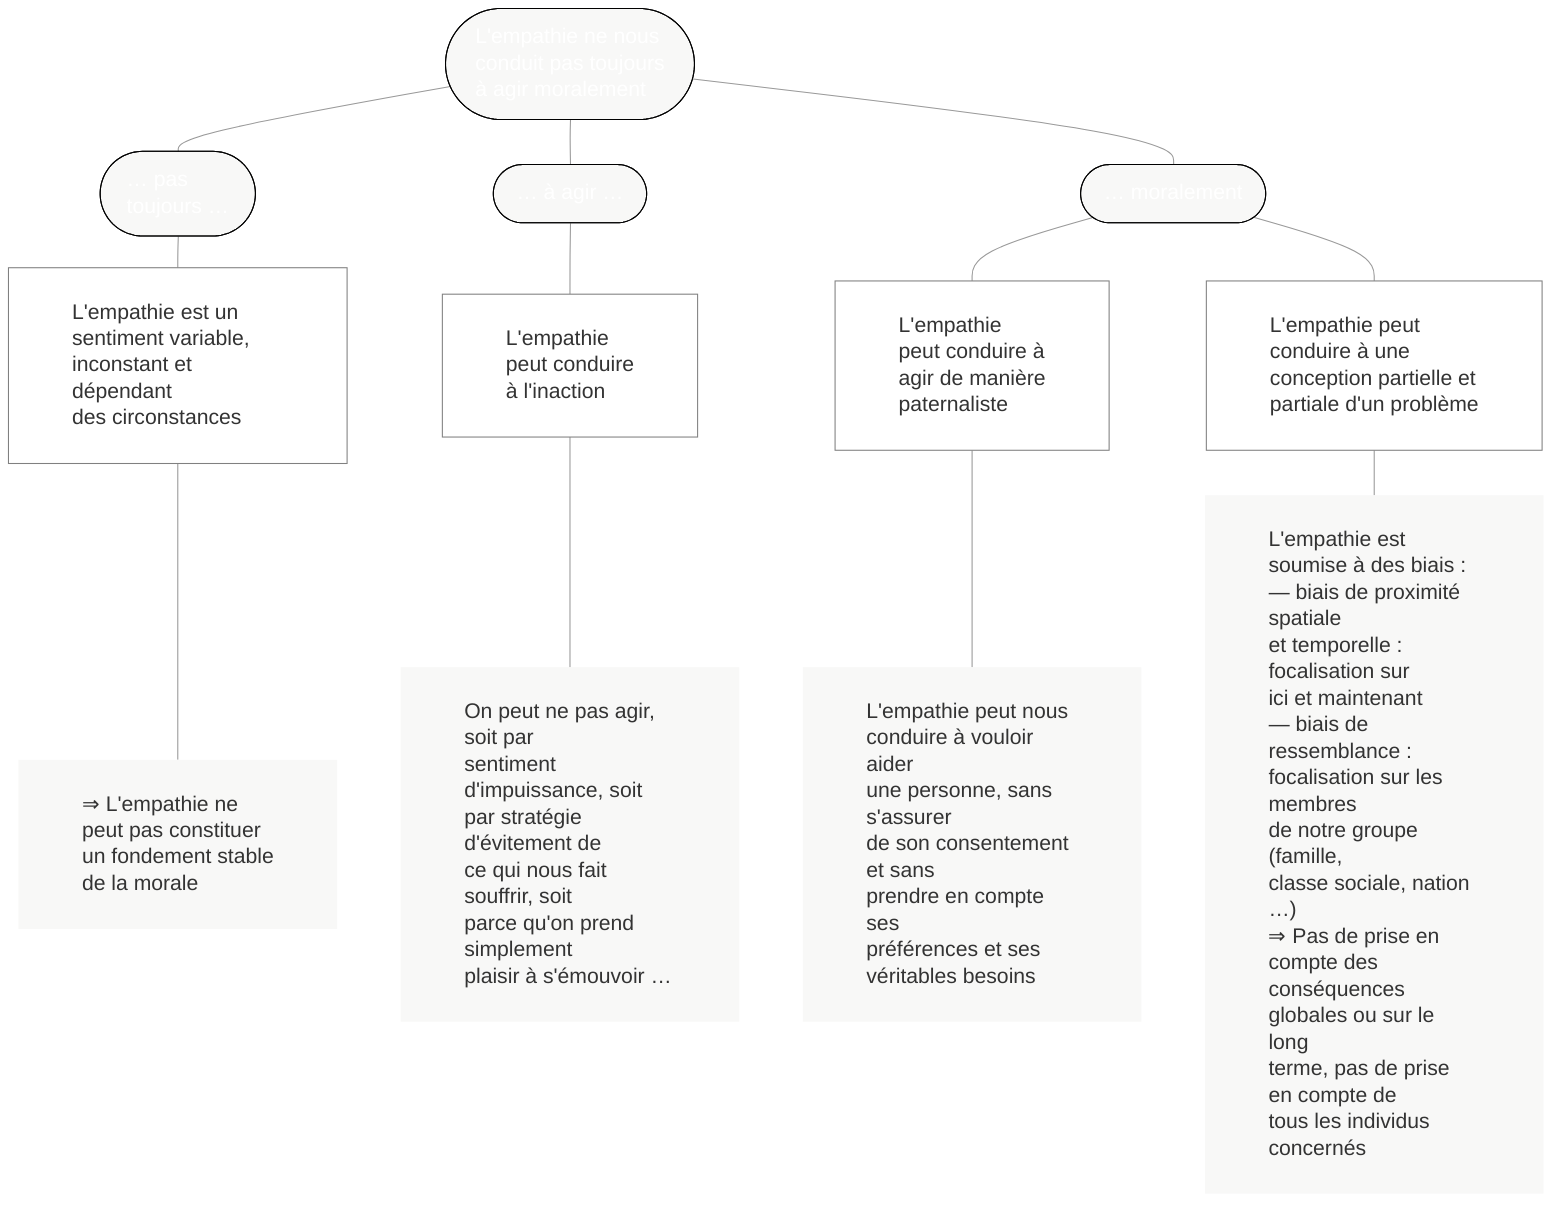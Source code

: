 %%{init{"theme":"base","themeCSS":"* {line-height:1.25em!important; font-size:20px; text-align:left!important;} g[id*=\"A\"] span {font-size:1.01em; color:white; display:block; text-align:center!important} g[id*=\"A\"] rect {fill:black}  g[id*=\"V\"] * {} g[id*=\"B\"] span {font-size:0.9em; color:white; display:block; text-align:center!important} g[id*=\"B\"] rect {fill:#6f0000; stroke:transparent} g[id*=\"C\"] rect {fill:white; stroke:grey} g[id*=\"C\"] span {font-size:0.75em; display:block; text-align:center!important} g[id*=\"D\"] span, g[id*=\"E\"] span {font-size:0.7em; display:block;} g[id*=\"D\"] rect, g[id*=\"E\"] rect {stroke:transparent!important}.edge-thickness-normal{stroke-width:1px; stroke:#999;} .edge-thickness-thick{stroke-width:1px!important;} .edge-pattern-dotted{stroke:transparent}","themeVariables":{"secondaryColor":"white","primaryColor":"hsl(60,9%,97%)","primaryBorderColor":"black"},"flowchart":{"htmlLabels":true,"padding":30,"rankSpacing":30,"nodeSpacing":60}} }%%
flowchart TD
A1(["L'empathie ne nous
conduit pas toujours
à agir moralement"])

B1(["… pas
toujours …"])
B2(["… à agir …"])
B3(["… moralement"])

C1["L'empathie est un
sentiment variable,
inconstant et dépendant
des circonstances"]
C2["L'empathie
peut conduire
à l'inaction"]
C3["L'empathie
peut conduire à
agir de manière
paternaliste"]
C4["L'empathie peut
conduire à une
conception partielle et
partiale d'un problème"]


D1["&rArr; L'empathie ne
peut pas constituer
un fondement stable
de la morale"]
D2["On peut ne pas agir, soit par
sentiment d'impuissance, soit
par stratégie d'évitement de
ce qui nous fait souffrir, soit
parce qu'on prend simplement
plaisir à s'émouvoir …"]
D3["L'empathie peut nous
conduire à vouloir aider
une personne, sans s'assurer
de son consentement et sans
prendre en compte ses
préférences et ses
véritables besoins"]
D4["L'empathie est soumise à des biais :
&mdash; biais de proximité spatiale
et temporelle : focalisation sur
ici et maintenant
&mdash; biais de ressemblance :
focalisation sur les membres
de notre groupe (famille,
classe sociale, nation …)
&rArr; Pas de prise en compte des
conséquences globales ou sur le long
terme, pas de prise en compte de
tous les individus concernés"]


A1 === B1 & B2 & B3

B1 --- C1
B2 --- C2
B3 --- C3 & C4

C1 --- D1
C2 --- D2
C3 --- D3
C4 --- D4